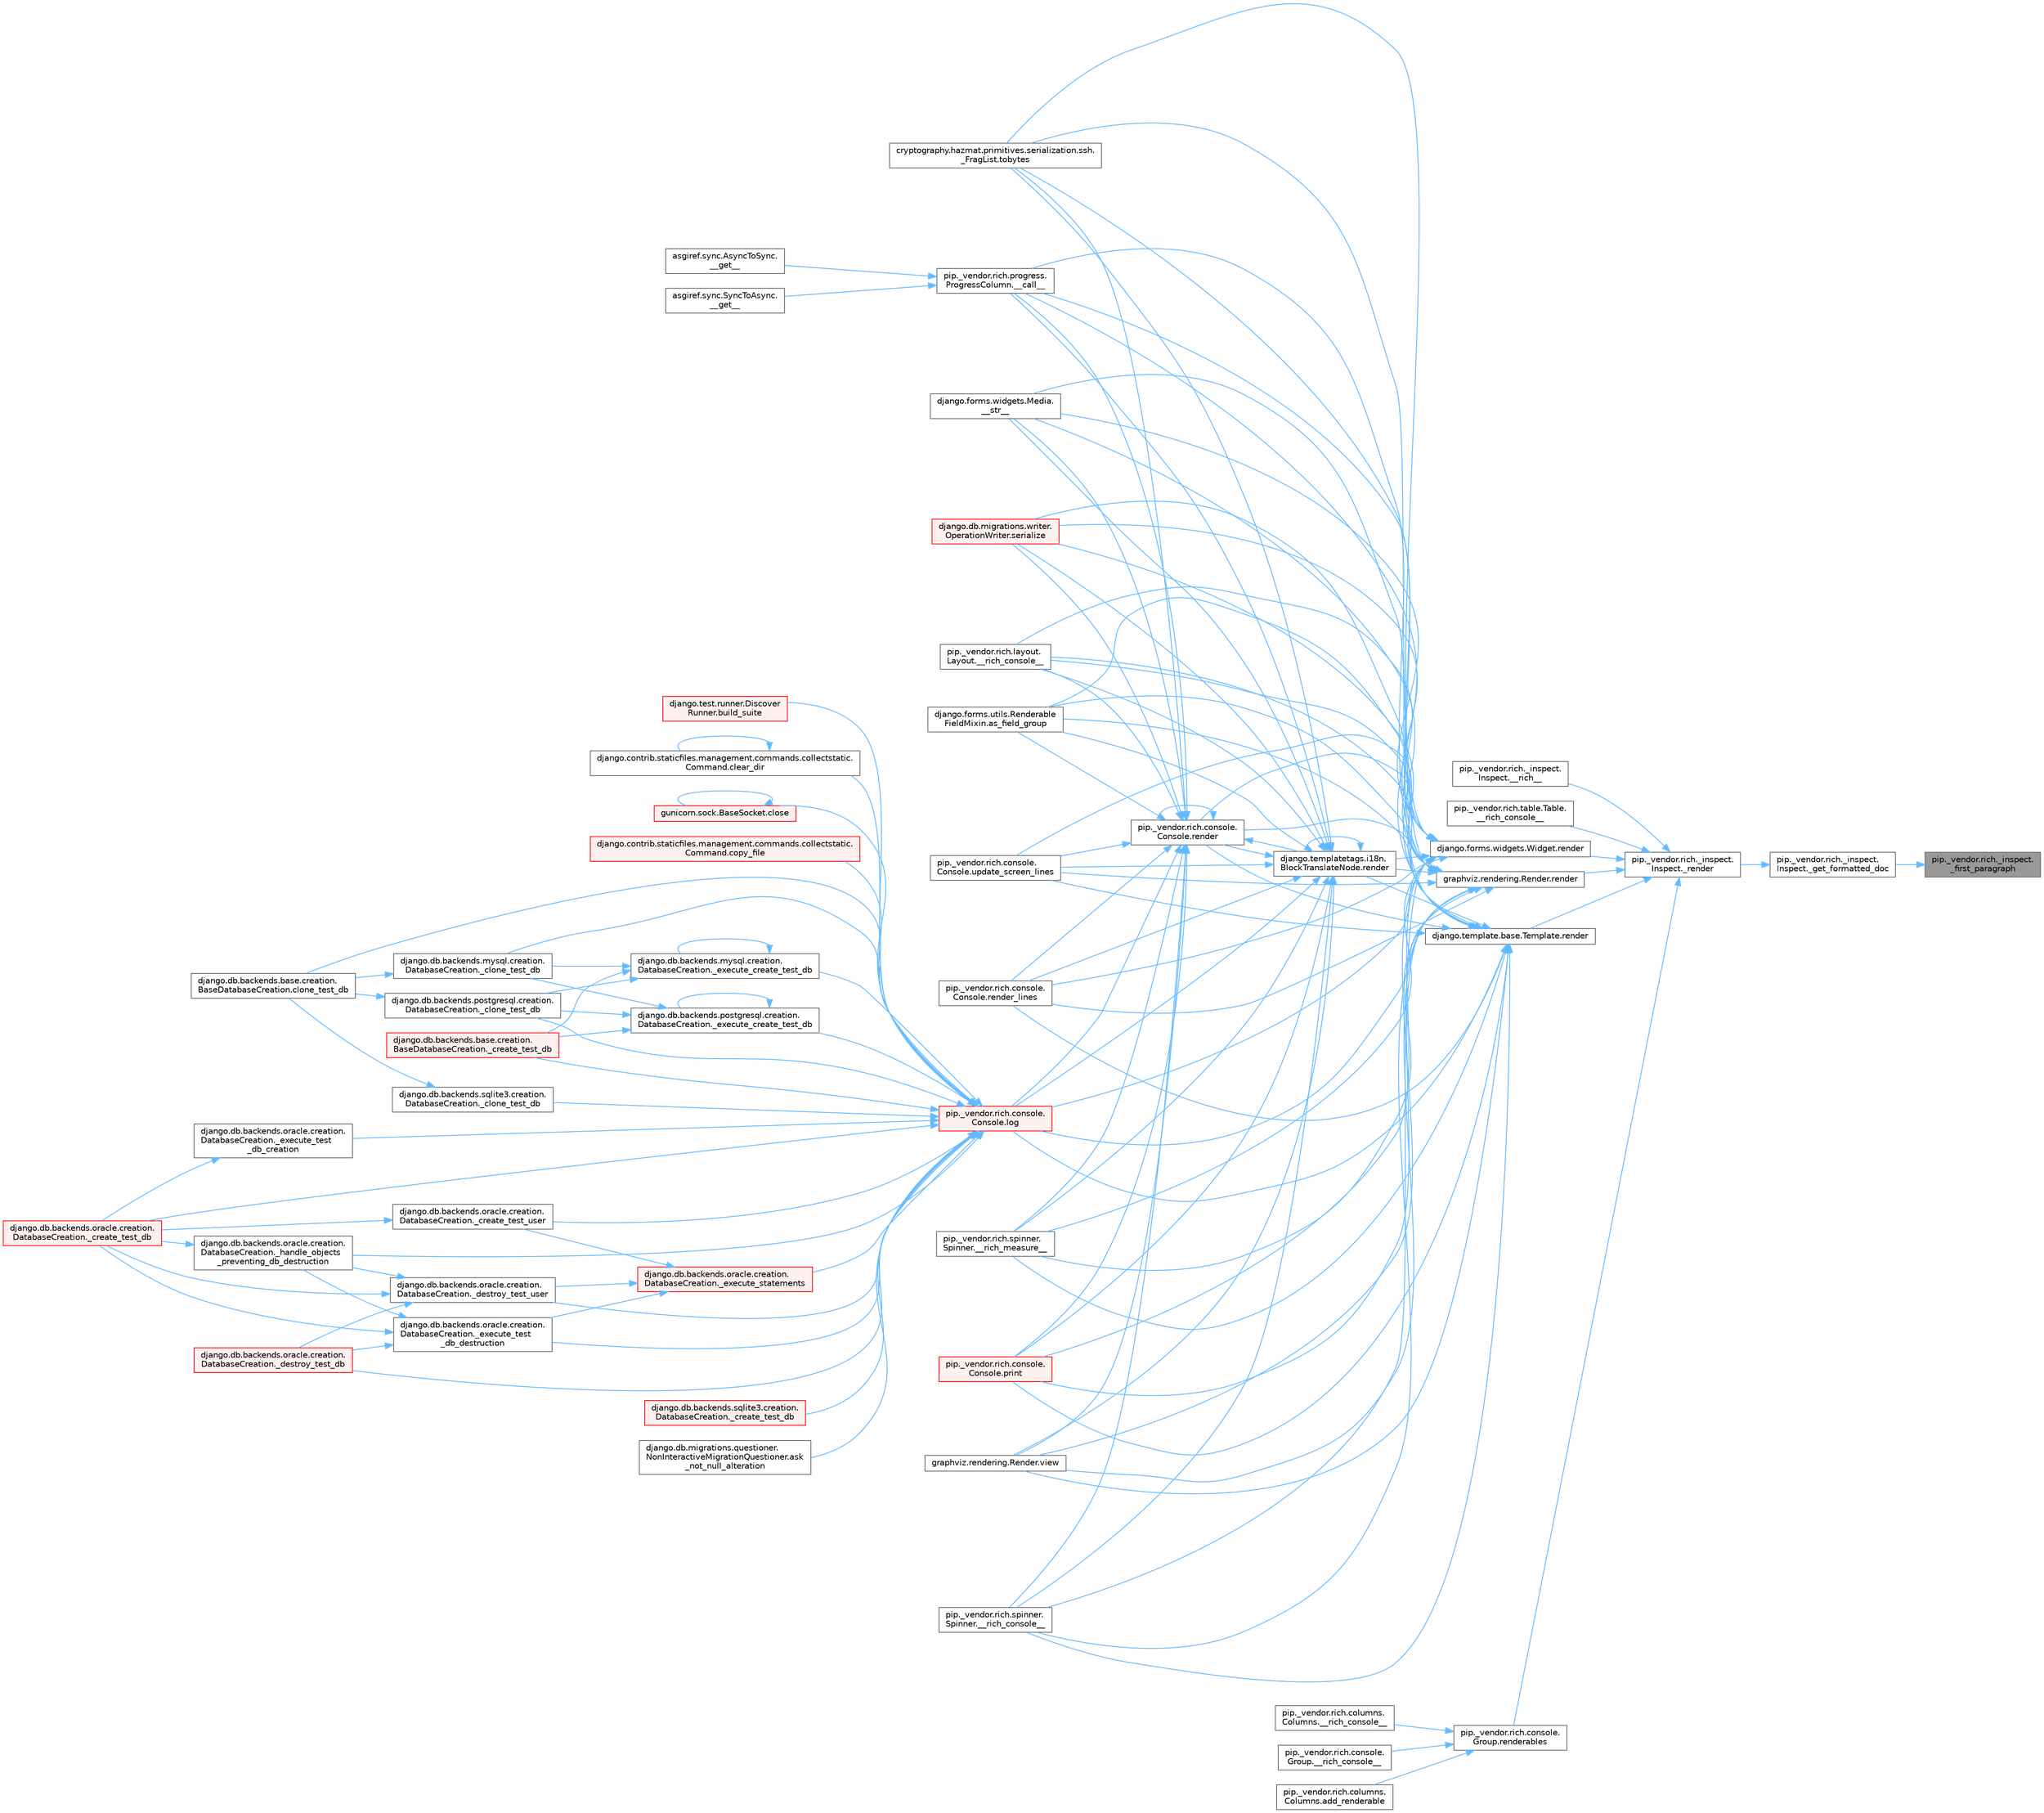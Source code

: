 digraph "pip._vendor.rich._inspect._first_paragraph"
{
 // LATEX_PDF_SIZE
  bgcolor="transparent";
  edge [fontname=Helvetica,fontsize=10,labelfontname=Helvetica,labelfontsize=10];
  node [fontname=Helvetica,fontsize=10,shape=box,height=0.2,width=0.4];
  rankdir="RL";
  Node1 [id="Node000001",label="pip._vendor.rich._inspect.\l_first_paragraph",height=0.2,width=0.4,color="gray40", fillcolor="grey60", style="filled", fontcolor="black",tooltip=" "];
  Node1 -> Node2 [id="edge1_Node000001_Node000002",dir="back",color="steelblue1",style="solid",tooltip=" "];
  Node2 [id="Node000002",label="pip._vendor.rich._inspect.\lInspect._get_formatted_doc",height=0.2,width=0.4,color="grey40", fillcolor="white", style="filled",URL="$classpip_1_1__vendor_1_1rich_1_1__inspect_1_1_inspect.html#a60540eeffdfc8d8da7b75ba5e541e416",tooltip=" "];
  Node2 -> Node3 [id="edge2_Node000002_Node000003",dir="back",color="steelblue1",style="solid",tooltip=" "];
  Node3 [id="Node000003",label="pip._vendor.rich._inspect.\lInspect._render",height=0.2,width=0.4,color="grey40", fillcolor="white", style="filled",URL="$classpip_1_1__vendor_1_1rich_1_1__inspect_1_1_inspect.html#a9bb6dcacc52f9f07c1d4b7f526789003",tooltip=" "];
  Node3 -> Node4 [id="edge3_Node000003_Node000004",dir="back",color="steelblue1",style="solid",tooltip=" "];
  Node4 [id="Node000004",label="pip._vendor.rich._inspect.\lInspect.__rich__",height=0.2,width=0.4,color="grey40", fillcolor="white", style="filled",URL="$classpip_1_1__vendor_1_1rich_1_1__inspect_1_1_inspect.html#a0b0d4a251462e02e3a981dab1b534825",tooltip=" "];
  Node3 -> Node5 [id="edge4_Node000003_Node000005",dir="back",color="steelblue1",style="solid",tooltip=" "];
  Node5 [id="Node000005",label="pip._vendor.rich.table.Table.\l__rich_console__",height=0.2,width=0.4,color="grey40", fillcolor="white", style="filled",URL="$classpip_1_1__vendor_1_1rich_1_1table_1_1_table.html#a2f2edbc2bf733432a76f68de9e1c2e62",tooltip=" "];
  Node3 -> Node6 [id="edge5_Node000003_Node000006",dir="back",color="steelblue1",style="solid",tooltip=" "];
  Node6 [id="Node000006",label="django.forms.widgets.Widget.render",height=0.2,width=0.4,color="grey40", fillcolor="white", style="filled",URL="$classdjango_1_1forms_1_1widgets_1_1_widget.html#a972266d3972b64c404467dea8d6e2809",tooltip=" "];
  Node6 -> Node7 [id="edge6_Node000006_Node000007",dir="back",color="steelblue1",style="solid",tooltip=" "];
  Node7 [id="Node000007",label="pip._vendor.rich.progress.\lProgressColumn.__call__",height=0.2,width=0.4,color="grey40", fillcolor="white", style="filled",URL="$classpip_1_1__vendor_1_1rich_1_1progress_1_1_progress_column.html#ae0c399be74222f949edb0fa5324cf6ea",tooltip=" "];
  Node7 -> Node8 [id="edge7_Node000007_Node000008",dir="back",color="steelblue1",style="solid",tooltip=" "];
  Node8 [id="Node000008",label="asgiref.sync.AsyncToSync.\l__get__",height=0.2,width=0.4,color="grey40", fillcolor="white", style="filled",URL="$classasgiref_1_1sync_1_1_async_to_sync.html#a23e9ef7a73da98dad9e3f4e65846969b",tooltip=" "];
  Node7 -> Node9 [id="edge8_Node000007_Node000009",dir="back",color="steelblue1",style="solid",tooltip=" "];
  Node9 [id="Node000009",label="asgiref.sync.SyncToAsync.\l__get__",height=0.2,width=0.4,color="grey40", fillcolor="white", style="filled",URL="$classasgiref_1_1sync_1_1_sync_to_async.html#aebdfbe3f01079a529fd2f39810597381",tooltip=" "];
  Node6 -> Node10 [id="edge9_Node000006_Node000010",dir="back",color="steelblue1",style="solid",tooltip=" "];
  Node10 [id="Node000010",label="pip._vendor.rich.layout.\lLayout.__rich_console__",height=0.2,width=0.4,color="grey40", fillcolor="white", style="filled",URL="$classpip_1_1__vendor_1_1rich_1_1layout_1_1_layout.html#ac39cb3d17d2b0324ee1b0dada41a3ebd",tooltip=" "];
  Node6 -> Node11 [id="edge10_Node000006_Node000011",dir="back",color="steelblue1",style="solid",tooltip=" "];
  Node11 [id="Node000011",label="pip._vendor.rich.spinner.\lSpinner.__rich_console__",height=0.2,width=0.4,color="grey40", fillcolor="white", style="filled",URL="$classpip_1_1__vendor_1_1rich_1_1spinner_1_1_spinner.html#a6883d8dced19ac48d4dfc74f776357fd",tooltip=" "];
  Node6 -> Node12 [id="edge11_Node000006_Node000012",dir="back",color="steelblue1",style="solid",tooltip=" "];
  Node12 [id="Node000012",label="pip._vendor.rich.spinner.\lSpinner.__rich_measure__",height=0.2,width=0.4,color="grey40", fillcolor="white", style="filled",URL="$classpip_1_1__vendor_1_1rich_1_1spinner_1_1_spinner.html#a89745682c823c44a31bae8e8d07869f5",tooltip=" "];
  Node6 -> Node13 [id="edge12_Node000006_Node000013",dir="back",color="steelblue1",style="solid",tooltip=" "];
  Node13 [id="Node000013",label="django.forms.widgets.Media.\l__str__",height=0.2,width=0.4,color="grey40", fillcolor="white", style="filled",URL="$classdjango_1_1forms_1_1widgets_1_1_media.html#ae1651710548a7d9f14f036d035012d21",tooltip=" "];
  Node6 -> Node14 [id="edge13_Node000006_Node000014",dir="back",color="steelblue1",style="solid",tooltip=" "];
  Node14 [id="Node000014",label="django.forms.utils.Renderable\lFieldMixin.as_field_group",height=0.2,width=0.4,color="grey40", fillcolor="white", style="filled",URL="$classdjango_1_1forms_1_1utils_1_1_renderable_field_mixin.html#a1e9a1b4f790ea694431554267fd5d74c",tooltip=" "];
  Node6 -> Node15 [id="edge14_Node000006_Node000015",dir="back",color="steelblue1",style="solid",tooltip=" "];
  Node15 [id="Node000015",label="pip._vendor.rich.console.\lConsole.log",height=0.2,width=0.4,color="red", fillcolor="#FFF0F0", style="filled",URL="$classpip_1_1__vendor_1_1rich_1_1console_1_1_console.html#af9c77e39f9413fc2b134c60cfa23b0f1",tooltip=" "];
  Node15 -> Node16 [id="edge15_Node000015_Node000016",dir="back",color="steelblue1",style="solid",tooltip=" "];
  Node16 [id="Node000016",label="django.db.backends.mysql.creation.\lDatabaseCreation._clone_test_db",height=0.2,width=0.4,color="grey40", fillcolor="white", style="filled",URL="$classdjango_1_1db_1_1backends_1_1mysql_1_1creation_1_1_database_creation.html#ab4d99b6a9b6a81141d0fba9440d91619",tooltip=" "];
  Node16 -> Node17 [id="edge16_Node000016_Node000017",dir="back",color="steelblue1",style="solid",tooltip=" "];
  Node17 [id="Node000017",label="django.db.backends.base.creation.\lBaseDatabaseCreation.clone_test_db",height=0.2,width=0.4,color="grey40", fillcolor="white", style="filled",URL="$classdjango_1_1db_1_1backends_1_1base_1_1creation_1_1_base_database_creation.html#aa792ff2a6725c1020027c189ff967316",tooltip=" "];
  Node15 -> Node18 [id="edge17_Node000015_Node000018",dir="back",color="steelblue1",style="solid",tooltip=" "];
  Node18 [id="Node000018",label="django.db.backends.postgresql.creation.\lDatabaseCreation._clone_test_db",height=0.2,width=0.4,color="grey40", fillcolor="white", style="filled",URL="$classdjango_1_1db_1_1backends_1_1postgresql_1_1creation_1_1_database_creation.html#ab57e8a2ba94a8a4888fd435036b4c322",tooltip=" "];
  Node18 -> Node17 [id="edge18_Node000018_Node000017",dir="back",color="steelblue1",style="solid",tooltip=" "];
  Node15 -> Node19 [id="edge19_Node000015_Node000019",dir="back",color="steelblue1",style="solid",tooltip=" "];
  Node19 [id="Node000019",label="django.db.backends.sqlite3.creation.\lDatabaseCreation._clone_test_db",height=0.2,width=0.4,color="grey40", fillcolor="white", style="filled",URL="$classdjango_1_1db_1_1backends_1_1sqlite3_1_1creation_1_1_database_creation.html#a43a28bd11187e2b0677fd0be7643387b",tooltip=" "];
  Node19 -> Node17 [id="edge20_Node000019_Node000017",dir="back",color="steelblue1",style="solid",tooltip=" "];
  Node15 -> Node20 [id="edge21_Node000015_Node000020",dir="back",color="steelblue1",style="solid",tooltip=" "];
  Node20 [id="Node000020",label="django.db.backends.base.creation.\lBaseDatabaseCreation._create_test_db",height=0.2,width=0.4,color="red", fillcolor="#FFF0F0", style="filled",URL="$classdjango_1_1db_1_1backends_1_1base_1_1creation_1_1_base_database_creation.html#a3782aff49b95503af2f0e518a10dc22d",tooltip=" "];
  Node15 -> Node22 [id="edge22_Node000015_Node000022",dir="back",color="steelblue1",style="solid",tooltip=" "];
  Node22 [id="Node000022",label="django.db.backends.oracle.creation.\lDatabaseCreation._create_test_db",height=0.2,width=0.4,color="red", fillcolor="#FFF0F0", style="filled",URL="$classdjango_1_1db_1_1backends_1_1oracle_1_1creation_1_1_database_creation.html#aea03f2099a0f6691226755c6b60c133f",tooltip=" "];
  Node15 -> Node23 [id="edge23_Node000015_Node000023",dir="back",color="steelblue1",style="solid",tooltip=" "];
  Node23 [id="Node000023",label="django.db.backends.sqlite3.creation.\lDatabaseCreation._create_test_db",height=0.2,width=0.4,color="red", fillcolor="#FFF0F0", style="filled",URL="$classdjango_1_1db_1_1backends_1_1sqlite3_1_1creation_1_1_database_creation.html#a67d2c057a1e604f78b379e63cd6bff28",tooltip=" "];
  Node15 -> Node24 [id="edge24_Node000015_Node000024",dir="back",color="steelblue1",style="solid",tooltip=" "];
  Node24 [id="Node000024",label="django.db.backends.oracle.creation.\lDatabaseCreation._create_test_user",height=0.2,width=0.4,color="grey40", fillcolor="white", style="filled",URL="$classdjango_1_1db_1_1backends_1_1oracle_1_1creation_1_1_database_creation.html#a59ea754a7f0af2c6d24086c033e1a0dd",tooltip=" "];
  Node24 -> Node22 [id="edge25_Node000024_Node000022",dir="back",color="steelblue1",style="solid",tooltip=" "];
  Node15 -> Node25 [id="edge26_Node000015_Node000025",dir="back",color="steelblue1",style="solid",tooltip=" "];
  Node25 [id="Node000025",label="django.db.backends.oracle.creation.\lDatabaseCreation._destroy_test_db",height=0.2,width=0.4,color="red", fillcolor="#FFF0F0", style="filled",URL="$classdjango_1_1db_1_1backends_1_1oracle_1_1creation_1_1_database_creation.html#a08dd28500eb796fba820014d705845e1",tooltip=" "];
  Node15 -> Node27 [id="edge27_Node000015_Node000027",dir="back",color="steelblue1",style="solid",tooltip=" "];
  Node27 [id="Node000027",label="django.db.backends.oracle.creation.\lDatabaseCreation._destroy_test_user",height=0.2,width=0.4,color="grey40", fillcolor="white", style="filled",URL="$classdjango_1_1db_1_1backends_1_1oracle_1_1creation_1_1_database_creation.html#ac5b566d811b2dcccb9c6c125486ec8b9",tooltip=" "];
  Node27 -> Node22 [id="edge28_Node000027_Node000022",dir="back",color="steelblue1",style="solid",tooltip=" "];
  Node27 -> Node25 [id="edge29_Node000027_Node000025",dir="back",color="steelblue1",style="solid",tooltip=" "];
  Node27 -> Node28 [id="edge30_Node000027_Node000028",dir="back",color="steelblue1",style="solid",tooltip=" "];
  Node28 [id="Node000028",label="django.db.backends.oracle.creation.\lDatabaseCreation._handle_objects\l_preventing_db_destruction",height=0.2,width=0.4,color="grey40", fillcolor="white", style="filled",URL="$classdjango_1_1db_1_1backends_1_1oracle_1_1creation_1_1_database_creation.html#a1c37c804f0a89dbadda5bc9fd5b601af",tooltip=" "];
  Node28 -> Node22 [id="edge31_Node000028_Node000022",dir="back",color="steelblue1",style="solid",tooltip=" "];
  Node15 -> Node29 [id="edge32_Node000015_Node000029",dir="back",color="steelblue1",style="solid",tooltip=" "];
  Node29 [id="Node000029",label="django.db.backends.mysql.creation.\lDatabaseCreation._execute_create_test_db",height=0.2,width=0.4,color="grey40", fillcolor="white", style="filled",URL="$classdjango_1_1db_1_1backends_1_1mysql_1_1creation_1_1_database_creation.html#ab42ab74c9087be175aad845aec9d4160",tooltip=" "];
  Node29 -> Node16 [id="edge33_Node000029_Node000016",dir="back",color="steelblue1",style="solid",tooltip=" "];
  Node29 -> Node18 [id="edge34_Node000029_Node000018",dir="back",color="steelblue1",style="solid",tooltip=" "];
  Node29 -> Node20 [id="edge35_Node000029_Node000020",dir="back",color="steelblue1",style="solid",tooltip=" "];
  Node29 -> Node29 [id="edge36_Node000029_Node000029",dir="back",color="steelblue1",style="solid",tooltip=" "];
  Node15 -> Node30 [id="edge37_Node000015_Node000030",dir="back",color="steelblue1",style="solid",tooltip=" "];
  Node30 [id="Node000030",label="django.db.backends.postgresql.creation.\lDatabaseCreation._execute_create_test_db",height=0.2,width=0.4,color="grey40", fillcolor="white", style="filled",URL="$classdjango_1_1db_1_1backends_1_1postgresql_1_1creation_1_1_database_creation.html#a8c9e9502a3370ff7f46e7982b1ace1ec",tooltip=" "];
  Node30 -> Node16 [id="edge38_Node000030_Node000016",dir="back",color="steelblue1",style="solid",tooltip=" "];
  Node30 -> Node18 [id="edge39_Node000030_Node000018",dir="back",color="steelblue1",style="solid",tooltip=" "];
  Node30 -> Node20 [id="edge40_Node000030_Node000020",dir="back",color="steelblue1",style="solid",tooltip=" "];
  Node30 -> Node30 [id="edge41_Node000030_Node000030",dir="back",color="steelblue1",style="solid",tooltip=" "];
  Node15 -> Node31 [id="edge42_Node000015_Node000031",dir="back",color="steelblue1",style="solid",tooltip=" "];
  Node31 [id="Node000031",label="django.db.backends.oracle.creation.\lDatabaseCreation._execute_statements",height=0.2,width=0.4,color="red", fillcolor="#FFF0F0", style="filled",URL="$classdjango_1_1db_1_1backends_1_1oracle_1_1creation_1_1_database_creation.html#a40f0a887cb7b18753bb057b12ede6de5",tooltip=" "];
  Node31 -> Node24 [id="edge43_Node000031_Node000024",dir="back",color="steelblue1",style="solid",tooltip=" "];
  Node31 -> Node27 [id="edge44_Node000031_Node000027",dir="back",color="steelblue1",style="solid",tooltip=" "];
  Node31 -> Node34 [id="edge45_Node000031_Node000034",dir="back",color="steelblue1",style="solid",tooltip=" "];
  Node34 [id="Node000034",label="django.db.backends.oracle.creation.\lDatabaseCreation._execute_test\l_db_destruction",height=0.2,width=0.4,color="grey40", fillcolor="white", style="filled",URL="$classdjango_1_1db_1_1backends_1_1oracle_1_1creation_1_1_database_creation.html#a122c68cb1495e4c1a5c9c6a8f61ea46f",tooltip=" "];
  Node34 -> Node22 [id="edge46_Node000034_Node000022",dir="back",color="steelblue1",style="solid",tooltip=" "];
  Node34 -> Node25 [id="edge47_Node000034_Node000025",dir="back",color="steelblue1",style="solid",tooltip=" "];
  Node34 -> Node28 [id="edge48_Node000034_Node000028",dir="back",color="steelblue1",style="solid",tooltip=" "];
  Node15 -> Node33 [id="edge49_Node000015_Node000033",dir="back",color="steelblue1",style="solid",tooltip=" "];
  Node33 [id="Node000033",label="django.db.backends.oracle.creation.\lDatabaseCreation._execute_test\l_db_creation",height=0.2,width=0.4,color="grey40", fillcolor="white", style="filled",URL="$classdjango_1_1db_1_1backends_1_1oracle_1_1creation_1_1_database_creation.html#a66d037f8286d396a98cf6ad2a5b9f25f",tooltip=" "];
  Node33 -> Node22 [id="edge50_Node000033_Node000022",dir="back",color="steelblue1",style="solid",tooltip=" "];
  Node15 -> Node34 [id="edge51_Node000015_Node000034",dir="back",color="steelblue1",style="solid",tooltip=" "];
  Node15 -> Node28 [id="edge52_Node000015_Node000028",dir="back",color="steelblue1",style="solid",tooltip=" "];
  Node15 -> Node35 [id="edge53_Node000015_Node000035",dir="back",color="steelblue1",style="solid",tooltip=" "];
  Node35 [id="Node000035",label="django.db.migrations.questioner.\lNonInteractiveMigrationQuestioner.ask\l_not_null_alteration",height=0.2,width=0.4,color="grey40", fillcolor="white", style="filled",URL="$classdjango_1_1db_1_1migrations_1_1questioner_1_1_non_interactive_migration_questioner.html#a8e2e9dcddaff9a58581a3bdfbc87136f",tooltip=" "];
  Node15 -> Node36 [id="edge54_Node000015_Node000036",dir="back",color="steelblue1",style="solid",tooltip=" "];
  Node36 [id="Node000036",label="django.test.runner.Discover\lRunner.build_suite",height=0.2,width=0.4,color="red", fillcolor="#FFF0F0", style="filled",URL="$classdjango_1_1test_1_1runner_1_1_discover_runner.html#a59c1b9e138786179fdbfce3ab15bf2c8",tooltip=" "];
  Node15 -> Node38 [id="edge55_Node000015_Node000038",dir="back",color="steelblue1",style="solid",tooltip=" "];
  Node38 [id="Node000038",label="django.contrib.staticfiles.management.commands.collectstatic.\lCommand.clear_dir",height=0.2,width=0.4,color="grey40", fillcolor="white", style="filled",URL="$classdjango_1_1contrib_1_1staticfiles_1_1management_1_1commands_1_1collectstatic_1_1_command.html#a2974077448bb3e1203a0c82350976399",tooltip=" "];
  Node38 -> Node38 [id="edge56_Node000038_Node000038",dir="back",color="steelblue1",style="solid",tooltip=" "];
  Node15 -> Node17 [id="edge57_Node000015_Node000017",dir="back",color="steelblue1",style="solid",tooltip=" "];
  Node15 -> Node39 [id="edge58_Node000015_Node000039",dir="back",color="steelblue1",style="solid",tooltip=" "];
  Node39 [id="Node000039",label="gunicorn.sock.BaseSocket.close",height=0.2,width=0.4,color="red", fillcolor="#FFF0F0", style="filled",URL="$classgunicorn_1_1sock_1_1_base_socket.html#af2002e81bf30cc8c6614f9568af6ef06",tooltip=" "];
  Node39 -> Node39 [id="edge59_Node000039_Node000039",dir="back",color="steelblue1",style="solid",tooltip=" "];
  Node15 -> Node2411 [id="edge60_Node000015_Node002411",dir="back",color="steelblue1",style="solid",tooltip=" "];
  Node2411 [id="Node002411",label="django.contrib.staticfiles.management.commands.collectstatic.\lCommand.copy_file",height=0.2,width=0.4,color="red", fillcolor="#FFF0F0", style="filled",URL="$classdjango_1_1contrib_1_1staticfiles_1_1management_1_1commands_1_1collectstatic_1_1_command.html#aa1d53e284649215d968d4bb505fb4d4b",tooltip=" "];
  Node6 -> Node436 [id="edge61_Node000006_Node000436",dir="back",color="steelblue1",style="solid",tooltip=" "];
  Node436 [id="Node000436",label="pip._vendor.rich.console.\lConsole.print",height=0.2,width=0.4,color="red", fillcolor="#FFF0F0", style="filled",URL="$classpip_1_1__vendor_1_1rich_1_1console_1_1_console.html#af954370cdbb49236b597f2c11064549d",tooltip=" "];
  Node6 -> Node518 [id="edge62_Node000006_Node000518",dir="back",color="steelblue1",style="solid",tooltip=" "];
  Node518 [id="Node000518",label="django.templatetags.i18n.\lBlockTranslateNode.render",height=0.2,width=0.4,color="grey40", fillcolor="white", style="filled",URL="$classdjango_1_1templatetags_1_1i18n_1_1_block_translate_node.html#aaf05bebfd02c1c4b676387ada0357832",tooltip=" "];
  Node518 -> Node7 [id="edge63_Node000518_Node000007",dir="back",color="steelblue1",style="solid",tooltip=" "];
  Node518 -> Node10 [id="edge64_Node000518_Node000010",dir="back",color="steelblue1",style="solid",tooltip=" "];
  Node518 -> Node11 [id="edge65_Node000518_Node000011",dir="back",color="steelblue1",style="solid",tooltip=" "];
  Node518 -> Node12 [id="edge66_Node000518_Node000012",dir="back",color="steelblue1",style="solid",tooltip=" "];
  Node518 -> Node13 [id="edge67_Node000518_Node000013",dir="back",color="steelblue1",style="solid",tooltip=" "];
  Node518 -> Node14 [id="edge68_Node000518_Node000014",dir="back",color="steelblue1",style="solid",tooltip=" "];
  Node518 -> Node15 [id="edge69_Node000518_Node000015",dir="back",color="steelblue1",style="solid",tooltip=" "];
  Node518 -> Node436 [id="edge70_Node000518_Node000436",dir="back",color="steelblue1",style="solid",tooltip=" "];
  Node518 -> Node518 [id="edge71_Node000518_Node000518",dir="back",color="steelblue1",style="solid",tooltip=" "];
  Node518 -> Node519 [id="edge72_Node000518_Node000519",dir="back",color="steelblue1",style="solid",tooltip=" "];
  Node519 [id="Node000519",label="pip._vendor.rich.console.\lConsole.render",height=0.2,width=0.4,color="grey40", fillcolor="white", style="filled",URL="$classpip_1_1__vendor_1_1rich_1_1console_1_1_console.html#a9551b8254c573105adde80622393a938",tooltip=" "];
  Node519 -> Node7 [id="edge73_Node000519_Node000007",dir="back",color="steelblue1",style="solid",tooltip=" "];
  Node519 -> Node10 [id="edge74_Node000519_Node000010",dir="back",color="steelblue1",style="solid",tooltip=" "];
  Node519 -> Node11 [id="edge75_Node000519_Node000011",dir="back",color="steelblue1",style="solid",tooltip=" "];
  Node519 -> Node12 [id="edge76_Node000519_Node000012",dir="back",color="steelblue1",style="solid",tooltip=" "];
  Node519 -> Node13 [id="edge77_Node000519_Node000013",dir="back",color="steelblue1",style="solid",tooltip=" "];
  Node519 -> Node14 [id="edge78_Node000519_Node000014",dir="back",color="steelblue1",style="solid",tooltip=" "];
  Node519 -> Node15 [id="edge79_Node000519_Node000015",dir="back",color="steelblue1",style="solid",tooltip=" "];
  Node519 -> Node436 [id="edge80_Node000519_Node000436",dir="back",color="steelblue1",style="solid",tooltip=" "];
  Node519 -> Node518 [id="edge81_Node000519_Node000518",dir="back",color="steelblue1",style="solid",tooltip=" "];
  Node519 -> Node519 [id="edge82_Node000519_Node000519",dir="back",color="steelblue1",style="solid",tooltip=" "];
  Node519 -> Node520 [id="edge83_Node000519_Node000520",dir="back",color="steelblue1",style="solid",tooltip=" "];
  Node520 [id="Node000520",label="pip._vendor.rich.console.\lConsole.render_lines",height=0.2,width=0.4,color="grey40", fillcolor="white", style="filled",URL="$classpip_1_1__vendor_1_1rich_1_1console_1_1_console.html#a5818808a49db20c5bee6986425f96f14",tooltip=" "];
  Node519 -> Node521 [id="edge84_Node000519_Node000521",dir="back",color="steelblue1",style="solid",tooltip=" "];
  Node521 [id="Node000521",label="django.db.migrations.writer.\lOperationWriter.serialize",height=0.2,width=0.4,color="red", fillcolor="#FFF0F0", style="filled",URL="$classdjango_1_1db_1_1migrations_1_1writer_1_1_operation_writer.html#a866e8d13e1c54a35d74e9a6b0383b2f8",tooltip=" "];
  Node519 -> Node1194 [id="edge85_Node000519_Node001194",dir="back",color="steelblue1",style="solid",tooltip=" "];
  Node1194 [id="Node001194",label="cryptography.hazmat.primitives.serialization.ssh.\l_FragList.tobytes",height=0.2,width=0.4,color="grey40", fillcolor="white", style="filled",URL="$classcryptography_1_1hazmat_1_1primitives_1_1serialization_1_1ssh_1_1___frag_list.html#a195dd4e7c741624829a13af53fa3de38",tooltip=" "];
  Node519 -> Node1195 [id="edge86_Node000519_Node001195",dir="back",color="steelblue1",style="solid",tooltip=" "];
  Node1195 [id="Node001195",label="pip._vendor.rich.console.\lConsole.update_screen_lines",height=0.2,width=0.4,color="grey40", fillcolor="white", style="filled",URL="$classpip_1_1__vendor_1_1rich_1_1console_1_1_console.html#a21cfe5af86ec7533f23d45fe2969817e",tooltip=" "];
  Node519 -> Node1196 [id="edge87_Node000519_Node001196",dir="back",color="steelblue1",style="solid",tooltip=" "];
  Node1196 [id="Node001196",label="graphviz.rendering.Render.view",height=0.2,width=0.4,color="grey40", fillcolor="white", style="filled",URL="$classgraphviz_1_1rendering_1_1_render.html#a53169c422996b9a7e92b5580c13914e2",tooltip=" "];
  Node518 -> Node520 [id="edge88_Node000518_Node000520",dir="back",color="steelblue1",style="solid",tooltip=" "];
  Node518 -> Node521 [id="edge89_Node000518_Node000521",dir="back",color="steelblue1",style="solid",tooltip=" "];
  Node518 -> Node1194 [id="edge90_Node000518_Node001194",dir="back",color="steelblue1",style="solid",tooltip=" "];
  Node518 -> Node1195 [id="edge91_Node000518_Node001195",dir="back",color="steelblue1",style="solid",tooltip=" "];
  Node518 -> Node1196 [id="edge92_Node000518_Node001196",dir="back",color="steelblue1",style="solid",tooltip=" "];
  Node6 -> Node519 [id="edge93_Node000006_Node000519",dir="back",color="steelblue1",style="solid",tooltip=" "];
  Node6 -> Node520 [id="edge94_Node000006_Node000520",dir="back",color="steelblue1",style="solid",tooltip=" "];
  Node6 -> Node521 [id="edge95_Node000006_Node000521",dir="back",color="steelblue1",style="solid",tooltip=" "];
  Node6 -> Node1194 [id="edge96_Node000006_Node001194",dir="back",color="steelblue1",style="solid",tooltip=" "];
  Node6 -> Node1195 [id="edge97_Node000006_Node001195",dir="back",color="steelblue1",style="solid",tooltip=" "];
  Node6 -> Node1196 [id="edge98_Node000006_Node001196",dir="back",color="steelblue1",style="solid",tooltip=" "];
  Node3 -> Node2251 [id="edge99_Node000003_Node002251",dir="back",color="steelblue1",style="solid",tooltip=" "];
  Node2251 [id="Node002251",label="django.template.base.Template.render",height=0.2,width=0.4,color="grey40", fillcolor="white", style="filled",URL="$classdjango_1_1template_1_1base_1_1_template.html#abe9da3fa5f3e752f185c33415a9e785a",tooltip=" "];
  Node2251 -> Node7 [id="edge100_Node002251_Node000007",dir="back",color="steelblue1",style="solid",tooltip=" "];
  Node2251 -> Node10 [id="edge101_Node002251_Node000010",dir="back",color="steelblue1",style="solid",tooltip=" "];
  Node2251 -> Node11 [id="edge102_Node002251_Node000011",dir="back",color="steelblue1",style="solid",tooltip=" "];
  Node2251 -> Node12 [id="edge103_Node002251_Node000012",dir="back",color="steelblue1",style="solid",tooltip=" "];
  Node2251 -> Node13 [id="edge104_Node002251_Node000013",dir="back",color="steelblue1",style="solid",tooltip=" "];
  Node2251 -> Node14 [id="edge105_Node002251_Node000014",dir="back",color="steelblue1",style="solid",tooltip=" "];
  Node2251 -> Node15 [id="edge106_Node002251_Node000015",dir="back",color="steelblue1",style="solid",tooltip=" "];
  Node2251 -> Node436 [id="edge107_Node002251_Node000436",dir="back",color="steelblue1",style="solid",tooltip=" "];
  Node2251 -> Node518 [id="edge108_Node002251_Node000518",dir="back",color="steelblue1",style="solid",tooltip=" "];
  Node2251 -> Node519 [id="edge109_Node002251_Node000519",dir="back",color="steelblue1",style="solid",tooltip=" "];
  Node2251 -> Node520 [id="edge110_Node002251_Node000520",dir="back",color="steelblue1",style="solid",tooltip=" "];
  Node2251 -> Node521 [id="edge111_Node002251_Node000521",dir="back",color="steelblue1",style="solid",tooltip=" "];
  Node2251 -> Node1194 [id="edge112_Node002251_Node001194",dir="back",color="steelblue1",style="solid",tooltip=" "];
  Node2251 -> Node1195 [id="edge113_Node002251_Node001195",dir="back",color="steelblue1",style="solid",tooltip=" "];
  Node2251 -> Node1196 [id="edge114_Node002251_Node001196",dir="back",color="steelblue1",style="solid",tooltip=" "];
  Node3 -> Node517 [id="edge115_Node000003_Node000517",dir="back",color="steelblue1",style="solid",tooltip=" "];
  Node517 [id="Node000517",label="graphviz.rendering.Render.render",height=0.2,width=0.4,color="grey40", fillcolor="white", style="filled",URL="$classgraphviz_1_1rendering_1_1_render.html#a0249d6538d64a6b59b1bed64d4636456",tooltip=" "];
  Node517 -> Node7 [id="edge116_Node000517_Node000007",dir="back",color="steelblue1",style="solid",tooltip=" "];
  Node517 -> Node10 [id="edge117_Node000517_Node000010",dir="back",color="steelblue1",style="solid",tooltip=" "];
  Node517 -> Node11 [id="edge118_Node000517_Node000011",dir="back",color="steelblue1",style="solid",tooltip=" "];
  Node517 -> Node12 [id="edge119_Node000517_Node000012",dir="back",color="steelblue1",style="solid",tooltip=" "];
  Node517 -> Node13 [id="edge120_Node000517_Node000013",dir="back",color="steelblue1",style="solid",tooltip=" "];
  Node517 -> Node14 [id="edge121_Node000517_Node000014",dir="back",color="steelblue1",style="solid",tooltip=" "];
  Node517 -> Node15 [id="edge122_Node000517_Node000015",dir="back",color="steelblue1",style="solid",tooltip=" "];
  Node517 -> Node436 [id="edge123_Node000517_Node000436",dir="back",color="steelblue1",style="solid",tooltip=" "];
  Node517 -> Node518 [id="edge124_Node000517_Node000518",dir="back",color="steelblue1",style="solid",tooltip=" "];
  Node517 -> Node519 [id="edge125_Node000517_Node000519",dir="back",color="steelblue1",style="solid",tooltip=" "];
  Node517 -> Node520 [id="edge126_Node000517_Node000520",dir="back",color="steelblue1",style="solid",tooltip=" "];
  Node517 -> Node521 [id="edge127_Node000517_Node000521",dir="back",color="steelblue1",style="solid",tooltip=" "];
  Node517 -> Node1194 [id="edge128_Node000517_Node001194",dir="back",color="steelblue1",style="solid",tooltip=" "];
  Node517 -> Node1195 [id="edge129_Node000517_Node001195",dir="back",color="steelblue1",style="solid",tooltip=" "];
  Node517 -> Node1196 [id="edge130_Node000517_Node001196",dir="back",color="steelblue1",style="solid",tooltip=" "];
  Node3 -> Node3177 [id="edge131_Node000003_Node003177",dir="back",color="steelblue1",style="solid",tooltip=" "];
  Node3177 [id="Node003177",label="pip._vendor.rich.console.\lGroup.renderables",height=0.2,width=0.4,color="grey40", fillcolor="white", style="filled",URL="$classpip_1_1__vendor_1_1rich_1_1console_1_1_group.html#ad357a1cdeca2e6fd345e052903d32622",tooltip=" "];
  Node3177 -> Node1468 [id="edge132_Node003177_Node001468",dir="back",color="steelblue1",style="solid",tooltip=" "];
  Node1468 [id="Node001468",label="pip._vendor.rich.columns.\lColumns.__rich_console__",height=0.2,width=0.4,color="grey40", fillcolor="white", style="filled",URL="$classpip_1_1__vendor_1_1rich_1_1columns_1_1_columns.html#aaae297ec38827f15d1d15327be4e4a12",tooltip=" "];
  Node3177 -> Node3178 [id="edge133_Node003177_Node003178",dir="back",color="steelblue1",style="solid",tooltip=" "];
  Node3178 [id="Node003178",label="pip._vendor.rich.console.\lGroup.__rich_console__",height=0.2,width=0.4,color="grey40", fillcolor="white", style="filled",URL="$classpip_1_1__vendor_1_1rich_1_1console_1_1_group.html#ab8fca649d3c850eb1eb45a62ed5dec74",tooltip=" "];
  Node3177 -> Node3179 [id="edge134_Node003177_Node003179",dir="back",color="steelblue1",style="solid",tooltip=" "];
  Node3179 [id="Node003179",label="pip._vendor.rich.columns.\lColumns.add_renderable",height=0.2,width=0.4,color="grey40", fillcolor="white", style="filled",URL="$classpip_1_1__vendor_1_1rich_1_1columns_1_1_columns.html#a5b8ddc61f22aeb02f56b9620f603278b",tooltip=" "];
}
